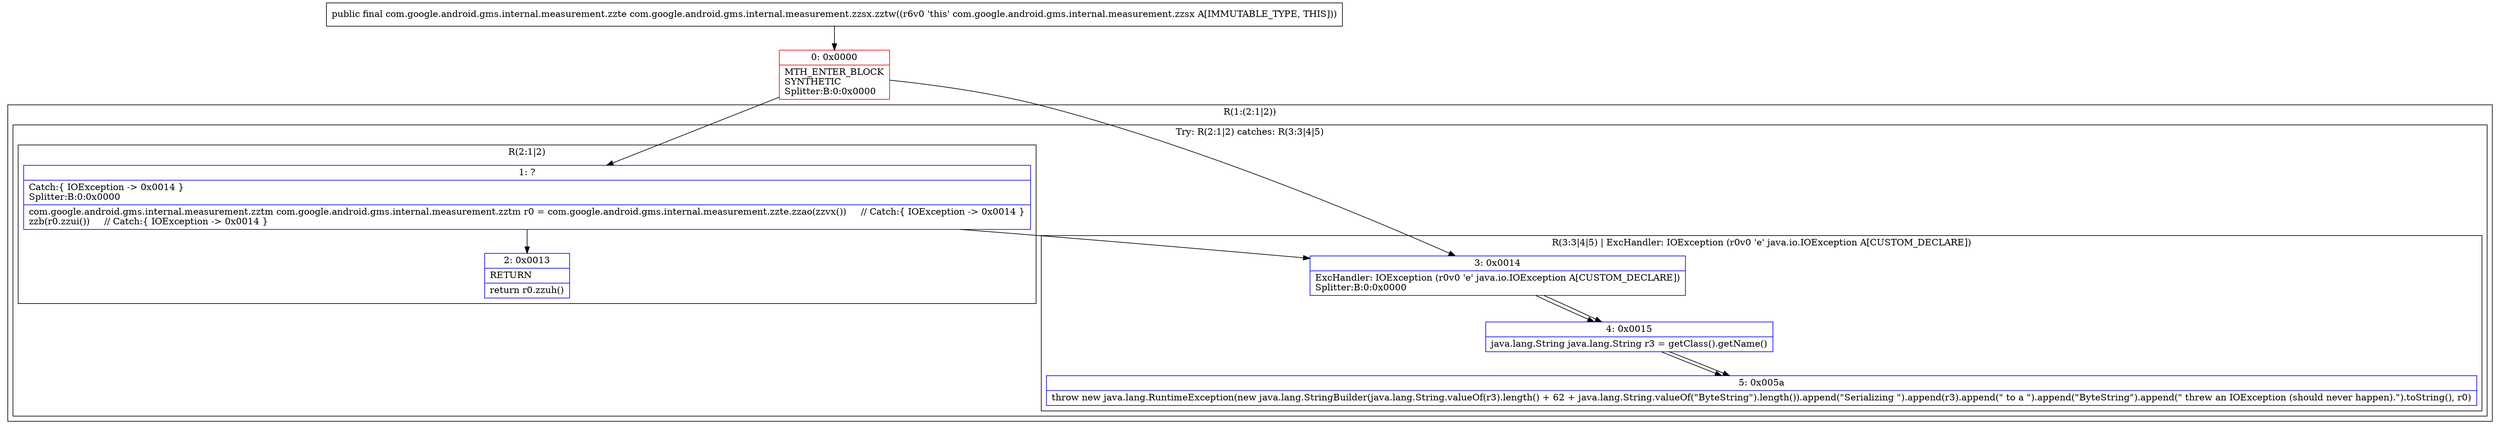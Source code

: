 digraph "CFG forcom.google.android.gms.internal.measurement.zzsx.zztw()Lcom\/google\/android\/gms\/internal\/measurement\/zzte;" {
subgraph cluster_Region_255847019 {
label = "R(1:(2:1|2))";
node [shape=record,color=blue];
subgraph cluster_TryCatchRegion_835816137 {
label = "Try: R(2:1|2) catches: R(3:3|4|5)";
node [shape=record,color=blue];
subgraph cluster_Region_720089004 {
label = "R(2:1|2)";
node [shape=record,color=blue];
Node_1 [shape=record,label="{1\:\ ?|Catch:\{ IOException \-\> 0x0014 \}\lSplitter:B:0:0x0000\l|com.google.android.gms.internal.measurement.zztm com.google.android.gms.internal.measurement.zztm r0 = com.google.android.gms.internal.measurement.zzte.zzao(zzvx())     \/\/ Catch:\{ IOException \-\> 0x0014 \}\lzzb(r0.zzui())     \/\/ Catch:\{ IOException \-\> 0x0014 \}\l}"];
Node_2 [shape=record,label="{2\:\ 0x0013|RETURN\l|return r0.zzuh()\l}"];
}
subgraph cluster_Region_178151204 {
label = "R(3:3|4|5) | ExcHandler: IOException (r0v0 'e' java.io.IOException A[CUSTOM_DECLARE])\l";
node [shape=record,color=blue];
Node_3 [shape=record,label="{3\:\ 0x0014|ExcHandler: IOException (r0v0 'e' java.io.IOException A[CUSTOM_DECLARE])\lSplitter:B:0:0x0000\l}"];
Node_4 [shape=record,label="{4\:\ 0x0015|java.lang.String java.lang.String r3 = getClass().getName()\l}"];
Node_5 [shape=record,label="{5\:\ 0x005a|throw new java.lang.RuntimeException(new java.lang.StringBuilder(java.lang.String.valueOf(r3).length() + 62 + java.lang.String.valueOf(\"ByteString\").length()).append(\"Serializing \").append(r3).append(\" to a \").append(\"ByteString\").append(\" threw an IOException (should never happen).\").toString(), r0)\l}"];
}
}
}
subgraph cluster_Region_178151204 {
label = "R(3:3|4|5) | ExcHandler: IOException (r0v0 'e' java.io.IOException A[CUSTOM_DECLARE])\l";
node [shape=record,color=blue];
Node_3 [shape=record,label="{3\:\ 0x0014|ExcHandler: IOException (r0v0 'e' java.io.IOException A[CUSTOM_DECLARE])\lSplitter:B:0:0x0000\l}"];
Node_4 [shape=record,label="{4\:\ 0x0015|java.lang.String java.lang.String r3 = getClass().getName()\l}"];
Node_5 [shape=record,label="{5\:\ 0x005a|throw new java.lang.RuntimeException(new java.lang.StringBuilder(java.lang.String.valueOf(r3).length() + 62 + java.lang.String.valueOf(\"ByteString\").length()).append(\"Serializing \").append(r3).append(\" to a \").append(\"ByteString\").append(\" threw an IOException (should never happen).\").toString(), r0)\l}"];
}
Node_0 [shape=record,color=red,label="{0\:\ 0x0000|MTH_ENTER_BLOCK\lSYNTHETIC\lSplitter:B:0:0x0000\l}"];
MethodNode[shape=record,label="{public final com.google.android.gms.internal.measurement.zzte com.google.android.gms.internal.measurement.zzsx.zztw((r6v0 'this' com.google.android.gms.internal.measurement.zzsx A[IMMUTABLE_TYPE, THIS])) }"];
MethodNode -> Node_0;
Node_1 -> Node_3;
Node_1 -> Node_2;
Node_3 -> Node_4;
Node_4 -> Node_5;
Node_3 -> Node_4;
Node_4 -> Node_5;
Node_0 -> Node_1;
Node_0 -> Node_3;
}

